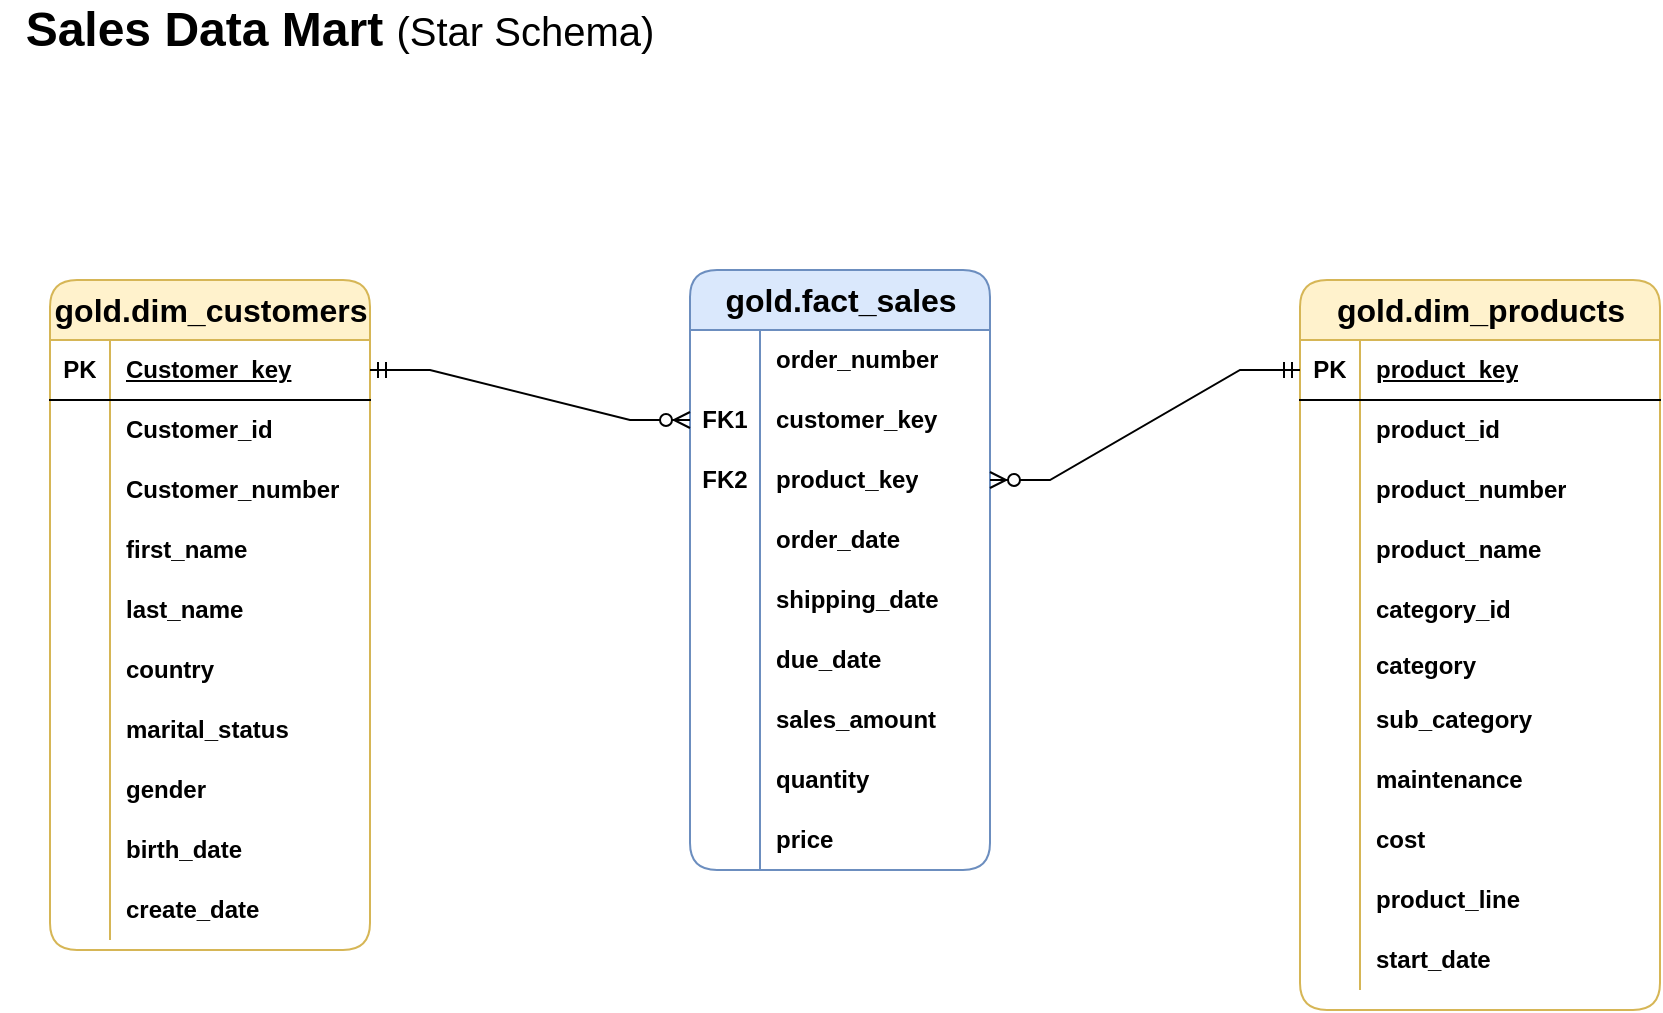 <mxfile version="26.0.9">
  <diagram name="Page-1" id="AMkxJpJqINVO6bU4SZgi">
    <mxGraphModel dx="909" dy="692" grid="1" gridSize="5" guides="1" tooltips="1" connect="1" arrows="1" fold="1" page="1" pageScale="1" pageWidth="850" pageHeight="1100" math="0" shadow="0">
      <root>
        <mxCell id="0" />
        <mxCell id="1" parent="0" />
        <mxCell id="A4PqpP1byfwY6GhaETvk-1" value="&lt;font style=&quot;&quot;&gt;&lt;b style=&quot;font-size: 24px;&quot;&gt;Sales Data Mart &lt;/b&gt;&lt;font style=&quot;font-size: 20px;&quot;&gt;(Star Schema)&lt;/font&gt;&lt;/font&gt;" style="text;html=1;align=center;verticalAlign=middle;whiteSpace=wrap;rounded=0;" vertex="1" parent="1">
          <mxGeometry x="20" y="40" width="340" height="30" as="geometry" />
        </mxCell>
        <mxCell id="A4PqpP1byfwY6GhaETvk-2" value="gold.dim_customers" style="shape=table;startSize=30;container=1;collapsible=1;childLayout=tableLayout;fixedRows=1;rowLines=0;fontStyle=1;align=center;resizeLast=1;html=1;rounded=1;fillColor=#fff2cc;strokeColor=#d6b656;fontSize=16;" vertex="1" parent="1">
          <mxGeometry x="45" y="180" width="160" height="335" as="geometry" />
        </mxCell>
        <mxCell id="A4PqpP1byfwY6GhaETvk-3" value="" style="shape=tableRow;horizontal=0;startSize=0;swimlaneHead=0;swimlaneBody=0;fillColor=none;collapsible=0;dropTarget=0;points=[[0,0.5],[1,0.5]];portConstraint=eastwest;top=0;left=0;right=0;bottom=1;fontStyle=1" vertex="1" parent="A4PqpP1byfwY6GhaETvk-2">
          <mxGeometry y="30" width="160" height="30" as="geometry" />
        </mxCell>
        <mxCell id="A4PqpP1byfwY6GhaETvk-4" value="PK" style="shape=partialRectangle;connectable=0;fillColor=none;top=0;left=0;bottom=0;right=0;fontStyle=1;overflow=hidden;whiteSpace=wrap;html=1;" vertex="1" parent="A4PqpP1byfwY6GhaETvk-3">
          <mxGeometry width="30" height="30" as="geometry">
            <mxRectangle width="30" height="30" as="alternateBounds" />
          </mxGeometry>
        </mxCell>
        <mxCell id="A4PqpP1byfwY6GhaETvk-5" value="Customer_key" style="shape=partialRectangle;connectable=0;fillColor=none;top=0;left=0;bottom=0;right=0;align=left;spacingLeft=6;fontStyle=5;overflow=hidden;whiteSpace=wrap;html=1;" vertex="1" parent="A4PqpP1byfwY6GhaETvk-3">
          <mxGeometry x="30" width="130" height="30" as="geometry">
            <mxRectangle width="130" height="30" as="alternateBounds" />
          </mxGeometry>
        </mxCell>
        <mxCell id="A4PqpP1byfwY6GhaETvk-6" value="" style="shape=tableRow;horizontal=0;startSize=0;swimlaneHead=0;swimlaneBody=0;fillColor=none;collapsible=0;dropTarget=0;points=[[0,0.5],[1,0.5]];portConstraint=eastwest;top=0;left=0;right=0;bottom=0;fontStyle=1" vertex="1" parent="A4PqpP1byfwY6GhaETvk-2">
          <mxGeometry y="60" width="160" height="30" as="geometry" />
        </mxCell>
        <mxCell id="A4PqpP1byfwY6GhaETvk-7" value="" style="shape=partialRectangle;connectable=0;fillColor=none;top=0;left=0;bottom=0;right=0;editable=1;overflow=hidden;whiteSpace=wrap;html=1;fontStyle=1" vertex="1" parent="A4PqpP1byfwY6GhaETvk-6">
          <mxGeometry width="30" height="30" as="geometry">
            <mxRectangle width="30" height="30" as="alternateBounds" />
          </mxGeometry>
        </mxCell>
        <mxCell id="A4PqpP1byfwY6GhaETvk-8" value="Customer_id" style="shape=partialRectangle;connectable=0;fillColor=none;top=0;left=0;bottom=0;right=0;align=left;spacingLeft=6;overflow=hidden;whiteSpace=wrap;html=1;fontStyle=1" vertex="1" parent="A4PqpP1byfwY6GhaETvk-6">
          <mxGeometry x="30" width="130" height="30" as="geometry">
            <mxRectangle width="130" height="30" as="alternateBounds" />
          </mxGeometry>
        </mxCell>
        <mxCell id="A4PqpP1byfwY6GhaETvk-9" value="" style="shape=tableRow;horizontal=0;startSize=0;swimlaneHead=0;swimlaneBody=0;fillColor=none;collapsible=0;dropTarget=0;points=[[0,0.5],[1,0.5]];portConstraint=eastwest;top=0;left=0;right=0;bottom=0;fontStyle=1" vertex="1" parent="A4PqpP1byfwY6GhaETvk-2">
          <mxGeometry y="90" width="160" height="30" as="geometry" />
        </mxCell>
        <mxCell id="A4PqpP1byfwY6GhaETvk-10" value="" style="shape=partialRectangle;connectable=0;fillColor=none;top=0;left=0;bottom=0;right=0;editable=1;overflow=hidden;whiteSpace=wrap;html=1;fontStyle=1" vertex="1" parent="A4PqpP1byfwY6GhaETvk-9">
          <mxGeometry width="30" height="30" as="geometry">
            <mxRectangle width="30" height="30" as="alternateBounds" />
          </mxGeometry>
        </mxCell>
        <mxCell id="A4PqpP1byfwY6GhaETvk-11" value="Customer_number" style="shape=partialRectangle;connectable=0;fillColor=none;top=0;left=0;bottom=0;right=0;align=left;spacingLeft=6;overflow=hidden;whiteSpace=wrap;html=1;fontStyle=1" vertex="1" parent="A4PqpP1byfwY6GhaETvk-9">
          <mxGeometry x="30" width="130" height="30" as="geometry">
            <mxRectangle width="130" height="30" as="alternateBounds" />
          </mxGeometry>
        </mxCell>
        <mxCell id="A4PqpP1byfwY6GhaETvk-12" value="" style="shape=tableRow;horizontal=0;startSize=0;swimlaneHead=0;swimlaneBody=0;fillColor=none;collapsible=0;dropTarget=0;points=[[0,0.5],[1,0.5]];portConstraint=eastwest;top=0;left=0;right=0;bottom=0;fontStyle=1" vertex="1" parent="A4PqpP1byfwY6GhaETvk-2">
          <mxGeometry y="120" width="160" height="30" as="geometry" />
        </mxCell>
        <mxCell id="A4PqpP1byfwY6GhaETvk-13" value="" style="shape=partialRectangle;connectable=0;fillColor=none;top=0;left=0;bottom=0;right=0;editable=1;overflow=hidden;whiteSpace=wrap;html=1;fontStyle=1" vertex="1" parent="A4PqpP1byfwY6GhaETvk-12">
          <mxGeometry width="30" height="30" as="geometry">
            <mxRectangle width="30" height="30" as="alternateBounds" />
          </mxGeometry>
        </mxCell>
        <mxCell id="A4PqpP1byfwY6GhaETvk-14" value="first_name" style="shape=partialRectangle;connectable=0;fillColor=none;top=0;left=0;bottom=0;right=0;align=left;spacingLeft=6;overflow=hidden;whiteSpace=wrap;html=1;fontStyle=1" vertex="1" parent="A4PqpP1byfwY6GhaETvk-12">
          <mxGeometry x="30" width="130" height="30" as="geometry">
            <mxRectangle width="130" height="30" as="alternateBounds" />
          </mxGeometry>
        </mxCell>
        <mxCell id="A4PqpP1byfwY6GhaETvk-37" value="" style="shape=tableRow;horizontal=0;startSize=0;swimlaneHead=0;swimlaneBody=0;fillColor=none;collapsible=0;dropTarget=0;points=[[0,0.5],[1,0.5]];portConstraint=eastwest;top=0;left=0;right=0;bottom=0;fontStyle=1" vertex="1" parent="A4PqpP1byfwY6GhaETvk-2">
          <mxGeometry y="150" width="160" height="30" as="geometry" />
        </mxCell>
        <mxCell id="A4PqpP1byfwY6GhaETvk-38" value="" style="shape=partialRectangle;connectable=0;fillColor=none;top=0;left=0;bottom=0;right=0;editable=1;overflow=hidden;whiteSpace=wrap;html=1;fontStyle=1" vertex="1" parent="A4PqpP1byfwY6GhaETvk-37">
          <mxGeometry width="30" height="30" as="geometry">
            <mxRectangle width="30" height="30" as="alternateBounds" />
          </mxGeometry>
        </mxCell>
        <mxCell id="A4PqpP1byfwY6GhaETvk-39" value="last_name" style="shape=partialRectangle;connectable=0;fillColor=none;top=0;left=0;bottom=0;right=0;align=left;spacingLeft=6;overflow=hidden;whiteSpace=wrap;html=1;fontStyle=1" vertex="1" parent="A4PqpP1byfwY6GhaETvk-37">
          <mxGeometry x="30" width="130" height="30" as="geometry">
            <mxRectangle width="130" height="30" as="alternateBounds" />
          </mxGeometry>
        </mxCell>
        <mxCell id="A4PqpP1byfwY6GhaETvk-40" value="" style="shape=tableRow;horizontal=0;startSize=0;swimlaneHead=0;swimlaneBody=0;fillColor=none;collapsible=0;dropTarget=0;points=[[0,0.5],[1,0.5]];portConstraint=eastwest;top=0;left=0;right=0;bottom=0;fontStyle=1" vertex="1" parent="A4PqpP1byfwY6GhaETvk-2">
          <mxGeometry y="180" width="160" height="30" as="geometry" />
        </mxCell>
        <mxCell id="A4PqpP1byfwY6GhaETvk-41" value="" style="shape=partialRectangle;connectable=0;fillColor=none;top=0;left=0;bottom=0;right=0;editable=1;overflow=hidden;whiteSpace=wrap;html=1;fontStyle=1" vertex="1" parent="A4PqpP1byfwY6GhaETvk-40">
          <mxGeometry width="30" height="30" as="geometry">
            <mxRectangle width="30" height="30" as="alternateBounds" />
          </mxGeometry>
        </mxCell>
        <mxCell id="A4PqpP1byfwY6GhaETvk-42" value="country" style="shape=partialRectangle;connectable=0;fillColor=none;top=0;left=0;bottom=0;right=0;align=left;spacingLeft=6;overflow=hidden;whiteSpace=wrap;html=1;fontStyle=1" vertex="1" parent="A4PqpP1byfwY6GhaETvk-40">
          <mxGeometry x="30" width="130" height="30" as="geometry">
            <mxRectangle width="130" height="30" as="alternateBounds" />
          </mxGeometry>
        </mxCell>
        <mxCell id="A4PqpP1byfwY6GhaETvk-43" value="" style="shape=tableRow;horizontal=0;startSize=0;swimlaneHead=0;swimlaneBody=0;fillColor=none;collapsible=0;dropTarget=0;points=[[0,0.5],[1,0.5]];portConstraint=eastwest;top=0;left=0;right=0;bottom=0;fontStyle=1" vertex="1" parent="A4PqpP1byfwY6GhaETvk-2">
          <mxGeometry y="210" width="160" height="30" as="geometry" />
        </mxCell>
        <mxCell id="A4PqpP1byfwY6GhaETvk-44" value="" style="shape=partialRectangle;connectable=0;fillColor=none;top=0;left=0;bottom=0;right=0;editable=1;overflow=hidden;whiteSpace=wrap;html=1;fontStyle=1" vertex="1" parent="A4PqpP1byfwY6GhaETvk-43">
          <mxGeometry width="30" height="30" as="geometry">
            <mxRectangle width="30" height="30" as="alternateBounds" />
          </mxGeometry>
        </mxCell>
        <mxCell id="A4PqpP1byfwY6GhaETvk-45" value="marital_status" style="shape=partialRectangle;connectable=0;fillColor=none;top=0;left=0;bottom=0;right=0;align=left;spacingLeft=6;overflow=hidden;whiteSpace=wrap;html=1;fontStyle=1" vertex="1" parent="A4PqpP1byfwY6GhaETvk-43">
          <mxGeometry x="30" width="130" height="30" as="geometry">
            <mxRectangle width="130" height="30" as="alternateBounds" />
          </mxGeometry>
        </mxCell>
        <mxCell id="A4PqpP1byfwY6GhaETvk-55" value="" style="shape=tableRow;horizontal=0;startSize=0;swimlaneHead=0;swimlaneBody=0;fillColor=none;collapsible=0;dropTarget=0;points=[[0,0.5],[1,0.5]];portConstraint=eastwest;top=0;left=0;right=0;bottom=0;fontStyle=1" vertex="1" parent="A4PqpP1byfwY6GhaETvk-2">
          <mxGeometry y="240" width="160" height="30" as="geometry" />
        </mxCell>
        <mxCell id="A4PqpP1byfwY6GhaETvk-56" value="" style="shape=partialRectangle;connectable=0;fillColor=none;top=0;left=0;bottom=0;right=0;editable=1;overflow=hidden;whiteSpace=wrap;html=1;fontStyle=1" vertex="1" parent="A4PqpP1byfwY6GhaETvk-55">
          <mxGeometry width="30" height="30" as="geometry">
            <mxRectangle width="30" height="30" as="alternateBounds" />
          </mxGeometry>
        </mxCell>
        <mxCell id="A4PqpP1byfwY6GhaETvk-57" value="gender" style="shape=partialRectangle;connectable=0;fillColor=none;top=0;left=0;bottom=0;right=0;align=left;spacingLeft=6;overflow=hidden;whiteSpace=wrap;html=1;fontStyle=1" vertex="1" parent="A4PqpP1byfwY6GhaETvk-55">
          <mxGeometry x="30" width="130" height="30" as="geometry">
            <mxRectangle width="130" height="30" as="alternateBounds" />
          </mxGeometry>
        </mxCell>
        <mxCell id="A4PqpP1byfwY6GhaETvk-46" value="" style="shape=tableRow;horizontal=0;startSize=0;swimlaneHead=0;swimlaneBody=0;fillColor=none;collapsible=0;dropTarget=0;points=[[0,0.5],[1,0.5]];portConstraint=eastwest;top=0;left=0;right=0;bottom=0;fontStyle=1" vertex="1" parent="A4PqpP1byfwY6GhaETvk-2">
          <mxGeometry y="270" width="160" height="30" as="geometry" />
        </mxCell>
        <mxCell id="A4PqpP1byfwY6GhaETvk-47" value="" style="shape=partialRectangle;connectable=0;fillColor=none;top=0;left=0;bottom=0;right=0;editable=1;overflow=hidden;whiteSpace=wrap;html=1;fontStyle=1" vertex="1" parent="A4PqpP1byfwY6GhaETvk-46">
          <mxGeometry width="30" height="30" as="geometry">
            <mxRectangle width="30" height="30" as="alternateBounds" />
          </mxGeometry>
        </mxCell>
        <mxCell id="A4PqpP1byfwY6GhaETvk-48" value="birth_date" style="shape=partialRectangle;connectable=0;fillColor=none;top=0;left=0;bottom=0;right=0;align=left;spacingLeft=6;overflow=hidden;whiteSpace=wrap;html=1;fontStyle=1" vertex="1" parent="A4PqpP1byfwY6GhaETvk-46">
          <mxGeometry x="30" width="130" height="30" as="geometry">
            <mxRectangle width="130" height="30" as="alternateBounds" />
          </mxGeometry>
        </mxCell>
        <mxCell id="A4PqpP1byfwY6GhaETvk-49" value="" style="shape=tableRow;horizontal=0;startSize=0;swimlaneHead=0;swimlaneBody=0;fillColor=none;collapsible=0;dropTarget=0;points=[[0,0.5],[1,0.5]];portConstraint=eastwest;top=0;left=0;right=0;bottom=0;fontStyle=1" vertex="1" parent="A4PqpP1byfwY6GhaETvk-2">
          <mxGeometry y="300" width="160" height="30" as="geometry" />
        </mxCell>
        <mxCell id="A4PqpP1byfwY6GhaETvk-50" value="" style="shape=partialRectangle;connectable=0;fillColor=none;top=0;left=0;bottom=0;right=0;editable=1;overflow=hidden;whiteSpace=wrap;html=1;fontStyle=1" vertex="1" parent="A4PqpP1byfwY6GhaETvk-49">
          <mxGeometry width="30" height="30" as="geometry">
            <mxRectangle width="30" height="30" as="alternateBounds" />
          </mxGeometry>
        </mxCell>
        <mxCell id="A4PqpP1byfwY6GhaETvk-51" value="create_date" style="shape=partialRectangle;connectable=0;fillColor=none;top=0;left=0;bottom=0;right=0;align=left;spacingLeft=6;overflow=hidden;whiteSpace=wrap;html=1;fontStyle=1" vertex="1" parent="A4PqpP1byfwY6GhaETvk-49">
          <mxGeometry x="30" width="130" height="30" as="geometry">
            <mxRectangle width="130" height="30" as="alternateBounds" />
          </mxGeometry>
        </mxCell>
        <mxCell id="A4PqpP1byfwY6GhaETvk-58" value="gold.dim_products" style="shape=table;startSize=30;container=1;collapsible=1;childLayout=tableLayout;fixedRows=1;rowLines=0;fontStyle=1;align=center;resizeLast=1;html=1;rounded=1;fillColor=#fff2cc;strokeColor=#d6b656;fontSize=16;" vertex="1" parent="1">
          <mxGeometry x="670" y="180" width="180" height="365" as="geometry" />
        </mxCell>
        <mxCell id="A4PqpP1byfwY6GhaETvk-59" value="" style="shape=tableRow;horizontal=0;startSize=0;swimlaneHead=0;swimlaneBody=0;fillColor=none;collapsible=0;dropTarget=0;points=[[0,0.5],[1,0.5]];portConstraint=eastwest;top=0;left=0;right=0;bottom=1;fontStyle=1" vertex="1" parent="A4PqpP1byfwY6GhaETvk-58">
          <mxGeometry y="30" width="180" height="30" as="geometry" />
        </mxCell>
        <mxCell id="A4PqpP1byfwY6GhaETvk-60" value="PK" style="shape=partialRectangle;connectable=0;fillColor=none;top=0;left=0;bottom=0;right=0;fontStyle=1;overflow=hidden;whiteSpace=wrap;html=1;" vertex="1" parent="A4PqpP1byfwY6GhaETvk-59">
          <mxGeometry width="30" height="30" as="geometry">
            <mxRectangle width="30" height="30" as="alternateBounds" />
          </mxGeometry>
        </mxCell>
        <mxCell id="A4PqpP1byfwY6GhaETvk-61" value="product_key" style="shape=partialRectangle;connectable=0;fillColor=none;top=0;left=0;bottom=0;right=0;align=left;spacingLeft=6;fontStyle=5;overflow=hidden;whiteSpace=wrap;html=1;" vertex="1" parent="A4PqpP1byfwY6GhaETvk-59">
          <mxGeometry x="30" width="150" height="30" as="geometry">
            <mxRectangle width="150" height="30" as="alternateBounds" />
          </mxGeometry>
        </mxCell>
        <mxCell id="A4PqpP1byfwY6GhaETvk-62" value="" style="shape=tableRow;horizontal=0;startSize=0;swimlaneHead=0;swimlaneBody=0;fillColor=none;collapsible=0;dropTarget=0;points=[[0,0.5],[1,0.5]];portConstraint=eastwest;top=0;left=0;right=0;bottom=0;fontStyle=1" vertex="1" parent="A4PqpP1byfwY6GhaETvk-58">
          <mxGeometry y="60" width="180" height="30" as="geometry" />
        </mxCell>
        <mxCell id="A4PqpP1byfwY6GhaETvk-63" value="" style="shape=partialRectangle;connectable=0;fillColor=none;top=0;left=0;bottom=0;right=0;editable=1;overflow=hidden;whiteSpace=wrap;html=1;fontStyle=1" vertex="1" parent="A4PqpP1byfwY6GhaETvk-62">
          <mxGeometry width="30" height="30" as="geometry">
            <mxRectangle width="30" height="30" as="alternateBounds" />
          </mxGeometry>
        </mxCell>
        <mxCell id="A4PqpP1byfwY6GhaETvk-64" value="product_id" style="shape=partialRectangle;connectable=0;fillColor=none;top=0;left=0;bottom=0;right=0;align=left;spacingLeft=6;overflow=hidden;whiteSpace=wrap;html=1;fontStyle=1" vertex="1" parent="A4PqpP1byfwY6GhaETvk-62">
          <mxGeometry x="30" width="150" height="30" as="geometry">
            <mxRectangle width="150" height="30" as="alternateBounds" />
          </mxGeometry>
        </mxCell>
        <mxCell id="A4PqpP1byfwY6GhaETvk-65" value="" style="shape=tableRow;horizontal=0;startSize=0;swimlaneHead=0;swimlaneBody=0;fillColor=none;collapsible=0;dropTarget=0;points=[[0,0.5],[1,0.5]];portConstraint=eastwest;top=0;left=0;right=0;bottom=0;fontStyle=1" vertex="1" parent="A4PqpP1byfwY6GhaETvk-58">
          <mxGeometry y="90" width="180" height="30" as="geometry" />
        </mxCell>
        <mxCell id="A4PqpP1byfwY6GhaETvk-66" value="" style="shape=partialRectangle;connectable=0;fillColor=none;top=0;left=0;bottom=0;right=0;editable=1;overflow=hidden;whiteSpace=wrap;html=1;fontStyle=1" vertex="1" parent="A4PqpP1byfwY6GhaETvk-65">
          <mxGeometry width="30" height="30" as="geometry">
            <mxRectangle width="30" height="30" as="alternateBounds" />
          </mxGeometry>
        </mxCell>
        <mxCell id="A4PqpP1byfwY6GhaETvk-67" value="product_number" style="shape=partialRectangle;connectable=0;fillColor=none;top=0;left=0;bottom=0;right=0;align=left;spacingLeft=6;overflow=hidden;whiteSpace=wrap;html=1;fontStyle=1" vertex="1" parent="A4PqpP1byfwY6GhaETvk-65">
          <mxGeometry x="30" width="150" height="30" as="geometry">
            <mxRectangle width="150" height="30" as="alternateBounds" />
          </mxGeometry>
        </mxCell>
        <mxCell id="A4PqpP1byfwY6GhaETvk-68" value="" style="shape=tableRow;horizontal=0;startSize=0;swimlaneHead=0;swimlaneBody=0;fillColor=none;collapsible=0;dropTarget=0;points=[[0,0.5],[1,0.5]];portConstraint=eastwest;top=0;left=0;right=0;bottom=0;fontStyle=1" vertex="1" parent="A4PqpP1byfwY6GhaETvk-58">
          <mxGeometry y="120" width="180" height="30" as="geometry" />
        </mxCell>
        <mxCell id="A4PqpP1byfwY6GhaETvk-69" value="" style="shape=partialRectangle;connectable=0;fillColor=none;top=0;left=0;bottom=0;right=0;editable=1;overflow=hidden;whiteSpace=wrap;html=1;fontStyle=1" vertex="1" parent="A4PqpP1byfwY6GhaETvk-68">
          <mxGeometry width="30" height="30" as="geometry">
            <mxRectangle width="30" height="30" as="alternateBounds" />
          </mxGeometry>
        </mxCell>
        <mxCell id="A4PqpP1byfwY6GhaETvk-70" value="product_name" style="shape=partialRectangle;connectable=0;fillColor=none;top=0;left=0;bottom=0;right=0;align=left;spacingLeft=6;overflow=hidden;whiteSpace=wrap;html=1;fontStyle=1" vertex="1" parent="A4PqpP1byfwY6GhaETvk-68">
          <mxGeometry x="30" width="150" height="30" as="geometry">
            <mxRectangle width="150" height="30" as="alternateBounds" />
          </mxGeometry>
        </mxCell>
        <mxCell id="A4PqpP1byfwY6GhaETvk-71" value="" style="shape=tableRow;horizontal=0;startSize=0;swimlaneHead=0;swimlaneBody=0;fillColor=none;collapsible=0;dropTarget=0;points=[[0,0.5],[1,0.5]];portConstraint=eastwest;top=0;left=0;right=0;bottom=0;fontStyle=1" vertex="1" parent="A4PqpP1byfwY6GhaETvk-58">
          <mxGeometry y="150" width="180" height="30" as="geometry" />
        </mxCell>
        <mxCell id="A4PqpP1byfwY6GhaETvk-72" value="" style="shape=partialRectangle;connectable=0;fillColor=none;top=0;left=0;bottom=0;right=0;editable=1;overflow=hidden;whiteSpace=wrap;html=1;fontStyle=1" vertex="1" parent="A4PqpP1byfwY6GhaETvk-71">
          <mxGeometry width="30" height="30" as="geometry">
            <mxRectangle width="30" height="30" as="alternateBounds" />
          </mxGeometry>
        </mxCell>
        <mxCell id="A4PqpP1byfwY6GhaETvk-73" value="category_id" style="shape=partialRectangle;connectable=0;fillColor=none;top=0;left=0;bottom=0;right=0;align=left;spacingLeft=6;overflow=hidden;whiteSpace=wrap;html=1;fontStyle=1" vertex="1" parent="A4PqpP1byfwY6GhaETvk-71">
          <mxGeometry x="30" width="150" height="30" as="geometry">
            <mxRectangle width="150" height="30" as="alternateBounds" />
          </mxGeometry>
        </mxCell>
        <mxCell id="A4PqpP1byfwY6GhaETvk-74" value="" style="shape=tableRow;horizontal=0;startSize=0;swimlaneHead=0;swimlaneBody=0;fillColor=none;collapsible=0;dropTarget=0;points=[[0,0.5],[1,0.5]];portConstraint=eastwest;top=0;left=0;right=0;bottom=0;fontStyle=1" vertex="1" parent="A4PqpP1byfwY6GhaETvk-58">
          <mxGeometry y="180" width="180" height="25" as="geometry" />
        </mxCell>
        <mxCell id="A4PqpP1byfwY6GhaETvk-75" value="" style="shape=partialRectangle;connectable=0;fillColor=none;top=0;left=0;bottom=0;right=0;editable=1;overflow=hidden;whiteSpace=wrap;html=1;fontStyle=1" vertex="1" parent="A4PqpP1byfwY6GhaETvk-74">
          <mxGeometry width="30" height="25" as="geometry">
            <mxRectangle width="30" height="25" as="alternateBounds" />
          </mxGeometry>
        </mxCell>
        <mxCell id="A4PqpP1byfwY6GhaETvk-76" value="category" style="shape=partialRectangle;connectable=0;fillColor=none;top=0;left=0;bottom=0;right=0;align=left;spacingLeft=6;overflow=hidden;whiteSpace=wrap;html=1;fontStyle=1" vertex="1" parent="A4PqpP1byfwY6GhaETvk-74">
          <mxGeometry x="30" width="150" height="25" as="geometry">
            <mxRectangle width="150" height="25" as="alternateBounds" />
          </mxGeometry>
        </mxCell>
        <mxCell id="A4PqpP1byfwY6GhaETvk-77" value="" style="shape=tableRow;horizontal=0;startSize=0;swimlaneHead=0;swimlaneBody=0;fillColor=none;collapsible=0;dropTarget=0;points=[[0,0.5],[1,0.5]];portConstraint=eastwest;top=0;left=0;right=0;bottom=0;fontStyle=1" vertex="1" parent="A4PqpP1byfwY6GhaETvk-58">
          <mxGeometry y="205" width="180" height="30" as="geometry" />
        </mxCell>
        <mxCell id="A4PqpP1byfwY6GhaETvk-78" value="" style="shape=partialRectangle;connectable=0;fillColor=none;top=0;left=0;bottom=0;right=0;editable=1;overflow=hidden;whiteSpace=wrap;html=1;fontStyle=1" vertex="1" parent="A4PqpP1byfwY6GhaETvk-77">
          <mxGeometry width="30" height="30" as="geometry">
            <mxRectangle width="30" height="30" as="alternateBounds" />
          </mxGeometry>
        </mxCell>
        <mxCell id="A4PqpP1byfwY6GhaETvk-79" value="sub_category" style="shape=partialRectangle;connectable=0;fillColor=none;top=0;left=0;bottom=0;right=0;align=left;spacingLeft=6;overflow=hidden;whiteSpace=wrap;html=1;fontStyle=1" vertex="1" parent="A4PqpP1byfwY6GhaETvk-77">
          <mxGeometry x="30" width="150" height="30" as="geometry">
            <mxRectangle width="150" height="30" as="alternateBounds" />
          </mxGeometry>
        </mxCell>
        <mxCell id="A4PqpP1byfwY6GhaETvk-80" value="" style="shape=tableRow;horizontal=0;startSize=0;swimlaneHead=0;swimlaneBody=0;fillColor=none;collapsible=0;dropTarget=0;points=[[0,0.5],[1,0.5]];portConstraint=eastwest;top=0;left=0;right=0;bottom=0;fontStyle=1" vertex="1" parent="A4PqpP1byfwY6GhaETvk-58">
          <mxGeometry y="235" width="180" height="30" as="geometry" />
        </mxCell>
        <mxCell id="A4PqpP1byfwY6GhaETvk-81" value="" style="shape=partialRectangle;connectable=0;fillColor=none;top=0;left=0;bottom=0;right=0;editable=1;overflow=hidden;whiteSpace=wrap;html=1;fontStyle=1" vertex="1" parent="A4PqpP1byfwY6GhaETvk-80">
          <mxGeometry width="30" height="30" as="geometry">
            <mxRectangle width="30" height="30" as="alternateBounds" />
          </mxGeometry>
        </mxCell>
        <mxCell id="A4PqpP1byfwY6GhaETvk-82" value="maintenance" style="shape=partialRectangle;connectable=0;fillColor=none;top=0;left=0;bottom=0;right=0;align=left;spacingLeft=6;overflow=hidden;whiteSpace=wrap;html=1;fontStyle=1" vertex="1" parent="A4PqpP1byfwY6GhaETvk-80">
          <mxGeometry x="30" width="150" height="30" as="geometry">
            <mxRectangle width="150" height="30" as="alternateBounds" />
          </mxGeometry>
        </mxCell>
        <mxCell id="A4PqpP1byfwY6GhaETvk-83" value="" style="shape=tableRow;horizontal=0;startSize=0;swimlaneHead=0;swimlaneBody=0;fillColor=none;collapsible=0;dropTarget=0;points=[[0,0.5],[1,0.5]];portConstraint=eastwest;top=0;left=0;right=0;bottom=0;fontStyle=1" vertex="1" parent="A4PqpP1byfwY6GhaETvk-58">
          <mxGeometry y="265" width="180" height="30" as="geometry" />
        </mxCell>
        <mxCell id="A4PqpP1byfwY6GhaETvk-84" value="" style="shape=partialRectangle;connectable=0;fillColor=none;top=0;left=0;bottom=0;right=0;editable=1;overflow=hidden;whiteSpace=wrap;html=1;fontStyle=1" vertex="1" parent="A4PqpP1byfwY6GhaETvk-83">
          <mxGeometry width="30" height="30" as="geometry">
            <mxRectangle width="30" height="30" as="alternateBounds" />
          </mxGeometry>
        </mxCell>
        <mxCell id="A4PqpP1byfwY6GhaETvk-85" value="cost" style="shape=partialRectangle;connectable=0;fillColor=none;top=0;left=0;bottom=0;right=0;align=left;spacingLeft=6;overflow=hidden;whiteSpace=wrap;html=1;fontStyle=1" vertex="1" parent="A4PqpP1byfwY6GhaETvk-83">
          <mxGeometry x="30" width="150" height="30" as="geometry">
            <mxRectangle width="150" height="30" as="alternateBounds" />
          </mxGeometry>
        </mxCell>
        <mxCell id="A4PqpP1byfwY6GhaETvk-86" value="" style="shape=tableRow;horizontal=0;startSize=0;swimlaneHead=0;swimlaneBody=0;fillColor=none;collapsible=0;dropTarget=0;points=[[0,0.5],[1,0.5]];portConstraint=eastwest;top=0;left=0;right=0;bottom=0;fontStyle=1" vertex="1" parent="A4PqpP1byfwY6GhaETvk-58">
          <mxGeometry y="295" width="180" height="30" as="geometry" />
        </mxCell>
        <mxCell id="A4PqpP1byfwY6GhaETvk-87" value="" style="shape=partialRectangle;connectable=0;fillColor=none;top=0;left=0;bottom=0;right=0;editable=1;overflow=hidden;whiteSpace=wrap;html=1;fontStyle=1" vertex="1" parent="A4PqpP1byfwY6GhaETvk-86">
          <mxGeometry width="30" height="30" as="geometry">
            <mxRectangle width="30" height="30" as="alternateBounds" />
          </mxGeometry>
        </mxCell>
        <mxCell id="A4PqpP1byfwY6GhaETvk-88" value="product_line" style="shape=partialRectangle;connectable=0;fillColor=none;top=0;left=0;bottom=0;right=0;align=left;spacingLeft=6;overflow=hidden;whiteSpace=wrap;html=1;fontStyle=1" vertex="1" parent="A4PqpP1byfwY6GhaETvk-86">
          <mxGeometry x="30" width="150" height="30" as="geometry">
            <mxRectangle width="150" height="30" as="alternateBounds" />
          </mxGeometry>
        </mxCell>
        <mxCell id="A4PqpP1byfwY6GhaETvk-89" value="" style="shape=tableRow;horizontal=0;startSize=0;swimlaneHead=0;swimlaneBody=0;fillColor=none;collapsible=0;dropTarget=0;points=[[0,0.5],[1,0.5]];portConstraint=eastwest;top=0;left=0;right=0;bottom=0;fontStyle=1" vertex="1" parent="A4PqpP1byfwY6GhaETvk-58">
          <mxGeometry y="325" width="180" height="30" as="geometry" />
        </mxCell>
        <mxCell id="A4PqpP1byfwY6GhaETvk-90" value="" style="shape=partialRectangle;connectable=0;fillColor=none;top=0;left=0;bottom=0;right=0;editable=1;overflow=hidden;whiteSpace=wrap;html=1;fontStyle=1" vertex="1" parent="A4PqpP1byfwY6GhaETvk-89">
          <mxGeometry width="30" height="30" as="geometry">
            <mxRectangle width="30" height="30" as="alternateBounds" />
          </mxGeometry>
        </mxCell>
        <mxCell id="A4PqpP1byfwY6GhaETvk-91" value="start_date" style="shape=partialRectangle;connectable=0;fillColor=none;top=0;left=0;bottom=0;right=0;align=left;spacingLeft=6;overflow=hidden;whiteSpace=wrap;html=1;fontStyle=1" vertex="1" parent="A4PqpP1byfwY6GhaETvk-89">
          <mxGeometry x="30" width="150" height="30" as="geometry">
            <mxRectangle width="150" height="30" as="alternateBounds" />
          </mxGeometry>
        </mxCell>
        <mxCell id="A4PqpP1byfwY6GhaETvk-92" value="gold.fact_sales" style="shape=table;startSize=30;container=1;collapsible=1;childLayout=tableLayout;fixedRows=1;rowLines=0;fontStyle=1;align=center;resizeLast=1;html=1;rounded=1;fillColor=#dae8fc;strokeColor=#6c8ebf;fontSize=16;" vertex="1" parent="1">
          <mxGeometry x="365" y="175" width="150" height="300" as="geometry" />
        </mxCell>
        <mxCell id="A4PqpP1byfwY6GhaETvk-96" value="" style="shape=tableRow;horizontal=0;startSize=0;swimlaneHead=0;swimlaneBody=0;fillColor=none;collapsible=0;dropTarget=0;points=[[0,0.5],[1,0.5]];portConstraint=eastwest;top=0;left=0;right=0;bottom=0;fontStyle=1" vertex="1" parent="A4PqpP1byfwY6GhaETvk-92">
          <mxGeometry y="30" width="150" height="30" as="geometry" />
        </mxCell>
        <mxCell id="A4PqpP1byfwY6GhaETvk-97" value="" style="shape=partialRectangle;connectable=0;fillColor=none;top=0;left=0;bottom=0;right=0;editable=1;overflow=hidden;whiteSpace=wrap;html=1;fontStyle=1" vertex="1" parent="A4PqpP1byfwY6GhaETvk-96">
          <mxGeometry width="35.0" height="30" as="geometry">
            <mxRectangle width="35.0" height="30" as="alternateBounds" />
          </mxGeometry>
        </mxCell>
        <mxCell id="A4PqpP1byfwY6GhaETvk-98" value="order_number" style="shape=partialRectangle;connectable=0;fillColor=none;top=0;left=0;bottom=0;right=0;align=left;spacingLeft=6;overflow=hidden;whiteSpace=wrap;html=1;fontStyle=1" vertex="1" parent="A4PqpP1byfwY6GhaETvk-96">
          <mxGeometry x="35.0" width="115.0" height="30" as="geometry">
            <mxRectangle width="115.0" height="30" as="alternateBounds" />
          </mxGeometry>
        </mxCell>
        <mxCell id="A4PqpP1byfwY6GhaETvk-99" value="" style="shape=tableRow;horizontal=0;startSize=0;swimlaneHead=0;swimlaneBody=0;fillColor=none;collapsible=0;dropTarget=0;points=[[0,0.5],[1,0.5]];portConstraint=eastwest;top=0;left=0;right=0;bottom=0;fontStyle=1" vertex="1" parent="A4PqpP1byfwY6GhaETvk-92">
          <mxGeometry y="60" width="150" height="30" as="geometry" />
        </mxCell>
        <mxCell id="A4PqpP1byfwY6GhaETvk-100" value="&lt;span&gt;FK1&lt;/span&gt;" style="shape=partialRectangle;connectable=0;fillColor=none;top=0;left=0;bottom=0;right=0;editable=1;overflow=hidden;whiteSpace=wrap;html=1;fontStyle=1" vertex="1" parent="A4PqpP1byfwY6GhaETvk-99">
          <mxGeometry width="35.0" height="30" as="geometry">
            <mxRectangle width="35.0" height="30" as="alternateBounds" />
          </mxGeometry>
        </mxCell>
        <mxCell id="A4PqpP1byfwY6GhaETvk-101" value="customer_key" style="shape=partialRectangle;connectable=0;fillColor=none;top=0;left=0;bottom=0;right=0;align=left;spacingLeft=6;overflow=hidden;whiteSpace=wrap;html=1;fontStyle=1" vertex="1" parent="A4PqpP1byfwY6GhaETvk-99">
          <mxGeometry x="35.0" width="115.0" height="30" as="geometry">
            <mxRectangle width="115.0" height="30" as="alternateBounds" />
          </mxGeometry>
        </mxCell>
        <mxCell id="A4PqpP1byfwY6GhaETvk-102" value="" style="shape=tableRow;horizontal=0;startSize=0;swimlaneHead=0;swimlaneBody=0;fillColor=none;collapsible=0;dropTarget=0;points=[[0,0.5],[1,0.5]];portConstraint=eastwest;top=0;left=0;right=0;bottom=0;fontStyle=1" vertex="1" parent="A4PqpP1byfwY6GhaETvk-92">
          <mxGeometry y="90" width="150" height="30" as="geometry" />
        </mxCell>
        <mxCell id="A4PqpP1byfwY6GhaETvk-103" value="&lt;span&gt;FK2&lt;/span&gt;" style="shape=partialRectangle;connectable=0;fillColor=none;top=0;left=0;bottom=0;right=0;editable=1;overflow=hidden;whiteSpace=wrap;html=1;fontStyle=1" vertex="1" parent="A4PqpP1byfwY6GhaETvk-102">
          <mxGeometry width="35.0" height="30" as="geometry">
            <mxRectangle width="35.0" height="30" as="alternateBounds" />
          </mxGeometry>
        </mxCell>
        <mxCell id="A4PqpP1byfwY6GhaETvk-104" value="product_key" style="shape=partialRectangle;connectable=0;fillColor=none;top=0;left=0;bottom=0;right=0;align=left;spacingLeft=6;overflow=hidden;whiteSpace=wrap;html=1;fontStyle=1" vertex="1" parent="A4PqpP1byfwY6GhaETvk-102">
          <mxGeometry x="35.0" width="115.0" height="30" as="geometry">
            <mxRectangle width="115.0" height="30" as="alternateBounds" />
          </mxGeometry>
        </mxCell>
        <mxCell id="A4PqpP1byfwY6GhaETvk-105" value="" style="shape=tableRow;horizontal=0;startSize=0;swimlaneHead=0;swimlaneBody=0;fillColor=none;collapsible=0;dropTarget=0;points=[[0,0.5],[1,0.5]];portConstraint=eastwest;top=0;left=0;right=0;bottom=0;fontStyle=1" vertex="1" parent="A4PqpP1byfwY6GhaETvk-92">
          <mxGeometry y="120" width="150" height="30" as="geometry" />
        </mxCell>
        <mxCell id="A4PqpP1byfwY6GhaETvk-106" value="" style="shape=partialRectangle;connectable=0;fillColor=none;top=0;left=0;bottom=0;right=0;editable=1;overflow=hidden;whiteSpace=wrap;html=1;fontStyle=1" vertex="1" parent="A4PqpP1byfwY6GhaETvk-105">
          <mxGeometry width="35.0" height="30" as="geometry">
            <mxRectangle width="35.0" height="30" as="alternateBounds" />
          </mxGeometry>
        </mxCell>
        <mxCell id="A4PqpP1byfwY6GhaETvk-107" value="order_date" style="shape=partialRectangle;connectable=0;fillColor=none;top=0;left=0;bottom=0;right=0;align=left;spacingLeft=6;overflow=hidden;whiteSpace=wrap;html=1;fontStyle=1" vertex="1" parent="A4PqpP1byfwY6GhaETvk-105">
          <mxGeometry x="35.0" width="115.0" height="30" as="geometry">
            <mxRectangle width="115.0" height="30" as="alternateBounds" />
          </mxGeometry>
        </mxCell>
        <mxCell id="A4PqpP1byfwY6GhaETvk-108" value="" style="shape=tableRow;horizontal=0;startSize=0;swimlaneHead=0;swimlaneBody=0;fillColor=none;collapsible=0;dropTarget=0;points=[[0,0.5],[1,0.5]];portConstraint=eastwest;top=0;left=0;right=0;bottom=0;fontStyle=1" vertex="1" parent="A4PqpP1byfwY6GhaETvk-92">
          <mxGeometry y="150" width="150" height="30" as="geometry" />
        </mxCell>
        <mxCell id="A4PqpP1byfwY6GhaETvk-109" value="" style="shape=partialRectangle;connectable=0;fillColor=none;top=0;left=0;bottom=0;right=0;editable=1;overflow=hidden;whiteSpace=wrap;html=1;fontStyle=1" vertex="1" parent="A4PqpP1byfwY6GhaETvk-108">
          <mxGeometry width="35.0" height="30" as="geometry">
            <mxRectangle width="35.0" height="30" as="alternateBounds" />
          </mxGeometry>
        </mxCell>
        <mxCell id="A4PqpP1byfwY6GhaETvk-110" value="shipping_date" style="shape=partialRectangle;connectable=0;fillColor=none;top=0;left=0;bottom=0;right=0;align=left;spacingLeft=6;overflow=hidden;whiteSpace=wrap;html=1;fontStyle=1" vertex="1" parent="A4PqpP1byfwY6GhaETvk-108">
          <mxGeometry x="35.0" width="115.0" height="30" as="geometry">
            <mxRectangle width="115.0" height="30" as="alternateBounds" />
          </mxGeometry>
        </mxCell>
        <mxCell id="A4PqpP1byfwY6GhaETvk-111" value="" style="shape=tableRow;horizontal=0;startSize=0;swimlaneHead=0;swimlaneBody=0;fillColor=none;collapsible=0;dropTarget=0;points=[[0,0.5],[1,0.5]];portConstraint=eastwest;top=0;left=0;right=0;bottom=0;fontStyle=1" vertex="1" parent="A4PqpP1byfwY6GhaETvk-92">
          <mxGeometry y="180" width="150" height="30" as="geometry" />
        </mxCell>
        <mxCell id="A4PqpP1byfwY6GhaETvk-112" value="" style="shape=partialRectangle;connectable=0;fillColor=none;top=0;left=0;bottom=0;right=0;editable=1;overflow=hidden;whiteSpace=wrap;html=1;fontStyle=1" vertex="1" parent="A4PqpP1byfwY6GhaETvk-111">
          <mxGeometry width="35.0" height="30" as="geometry">
            <mxRectangle width="35.0" height="30" as="alternateBounds" />
          </mxGeometry>
        </mxCell>
        <mxCell id="A4PqpP1byfwY6GhaETvk-113" value="due_date" style="shape=partialRectangle;connectable=0;fillColor=none;top=0;left=0;bottom=0;right=0;align=left;spacingLeft=6;overflow=hidden;whiteSpace=wrap;html=1;fontStyle=1" vertex="1" parent="A4PqpP1byfwY6GhaETvk-111">
          <mxGeometry x="35.0" width="115.0" height="30" as="geometry">
            <mxRectangle width="115.0" height="30" as="alternateBounds" />
          </mxGeometry>
        </mxCell>
        <mxCell id="A4PqpP1byfwY6GhaETvk-114" value="" style="shape=tableRow;horizontal=0;startSize=0;swimlaneHead=0;swimlaneBody=0;fillColor=none;collapsible=0;dropTarget=0;points=[[0,0.5],[1,0.5]];portConstraint=eastwest;top=0;left=0;right=0;bottom=0;fontStyle=1" vertex="1" parent="A4PqpP1byfwY6GhaETvk-92">
          <mxGeometry y="210" width="150" height="30" as="geometry" />
        </mxCell>
        <mxCell id="A4PqpP1byfwY6GhaETvk-115" value="" style="shape=partialRectangle;connectable=0;fillColor=none;top=0;left=0;bottom=0;right=0;editable=1;overflow=hidden;whiteSpace=wrap;html=1;fontStyle=1" vertex="1" parent="A4PqpP1byfwY6GhaETvk-114">
          <mxGeometry width="35.0" height="30" as="geometry">
            <mxRectangle width="35.0" height="30" as="alternateBounds" />
          </mxGeometry>
        </mxCell>
        <mxCell id="A4PqpP1byfwY6GhaETvk-116" value="sales_amount" style="shape=partialRectangle;connectable=0;fillColor=none;top=0;left=0;bottom=0;right=0;align=left;spacingLeft=6;overflow=hidden;whiteSpace=wrap;html=1;fontStyle=1" vertex="1" parent="A4PqpP1byfwY6GhaETvk-114">
          <mxGeometry x="35.0" width="115.0" height="30" as="geometry">
            <mxRectangle width="115.0" height="30" as="alternateBounds" />
          </mxGeometry>
        </mxCell>
        <mxCell id="A4PqpP1byfwY6GhaETvk-117" value="" style="shape=tableRow;horizontal=0;startSize=0;swimlaneHead=0;swimlaneBody=0;fillColor=none;collapsible=0;dropTarget=0;points=[[0,0.5],[1,0.5]];portConstraint=eastwest;top=0;left=0;right=0;bottom=0;fontStyle=1" vertex="1" parent="A4PqpP1byfwY6GhaETvk-92">
          <mxGeometry y="240" width="150" height="30" as="geometry" />
        </mxCell>
        <mxCell id="A4PqpP1byfwY6GhaETvk-118" value="" style="shape=partialRectangle;connectable=0;fillColor=none;top=0;left=0;bottom=0;right=0;editable=1;overflow=hidden;whiteSpace=wrap;html=1;fontStyle=1" vertex="1" parent="A4PqpP1byfwY6GhaETvk-117">
          <mxGeometry width="35.0" height="30" as="geometry">
            <mxRectangle width="35.0" height="30" as="alternateBounds" />
          </mxGeometry>
        </mxCell>
        <mxCell id="A4PqpP1byfwY6GhaETvk-119" value="quantity" style="shape=partialRectangle;connectable=0;fillColor=none;top=0;left=0;bottom=0;right=0;align=left;spacingLeft=6;overflow=hidden;whiteSpace=wrap;html=1;fontStyle=1" vertex="1" parent="A4PqpP1byfwY6GhaETvk-117">
          <mxGeometry x="35.0" width="115.0" height="30" as="geometry">
            <mxRectangle width="115.0" height="30" as="alternateBounds" />
          </mxGeometry>
        </mxCell>
        <mxCell id="A4PqpP1byfwY6GhaETvk-120" value="" style="shape=tableRow;horizontal=0;startSize=0;swimlaneHead=0;swimlaneBody=0;fillColor=none;collapsible=0;dropTarget=0;points=[[0,0.5],[1,0.5]];portConstraint=eastwest;top=0;left=0;right=0;bottom=0;fontStyle=1" vertex="1" parent="A4PqpP1byfwY6GhaETvk-92">
          <mxGeometry y="270" width="150" height="30" as="geometry" />
        </mxCell>
        <mxCell id="A4PqpP1byfwY6GhaETvk-121" value="" style="shape=partialRectangle;connectable=0;fillColor=none;top=0;left=0;bottom=0;right=0;editable=1;overflow=hidden;whiteSpace=wrap;html=1;fontStyle=1" vertex="1" parent="A4PqpP1byfwY6GhaETvk-120">
          <mxGeometry width="35.0" height="30" as="geometry">
            <mxRectangle width="35.0" height="30" as="alternateBounds" />
          </mxGeometry>
        </mxCell>
        <mxCell id="A4PqpP1byfwY6GhaETvk-122" value="price" style="shape=partialRectangle;connectable=0;fillColor=none;top=0;left=0;bottom=0;right=0;align=left;spacingLeft=6;overflow=hidden;whiteSpace=wrap;html=1;fontStyle=1" vertex="1" parent="A4PqpP1byfwY6GhaETvk-120">
          <mxGeometry x="35.0" width="115.0" height="30" as="geometry">
            <mxRectangle width="115.0" height="30" as="alternateBounds" />
          </mxGeometry>
        </mxCell>
        <mxCell id="A4PqpP1byfwY6GhaETvk-123" value="" style="edgeStyle=entityRelationEdgeStyle;fontSize=12;html=1;endArrow=ERzeroToMany;startArrow=ERmandOne;rounded=0;" edge="1" parent="1" source="A4PqpP1byfwY6GhaETvk-3" target="A4PqpP1byfwY6GhaETvk-99">
          <mxGeometry width="100" height="100" relative="1" as="geometry">
            <mxPoint x="230" y="330" as="sourcePoint" />
            <mxPoint x="330" y="230" as="targetPoint" />
            <Array as="points">
              <mxPoint x="205" y="210" />
            </Array>
          </mxGeometry>
        </mxCell>
        <mxCell id="A4PqpP1byfwY6GhaETvk-124" value="" style="edgeStyle=entityRelationEdgeStyle;fontSize=12;html=1;endArrow=ERzeroToMany;startArrow=ERmandOne;rounded=0;" edge="1" parent="1" source="A4PqpP1byfwY6GhaETvk-59" target="A4PqpP1byfwY6GhaETvk-102">
          <mxGeometry width="100" height="100" relative="1" as="geometry">
            <mxPoint x="530" y="365" as="sourcePoint" />
            <mxPoint x="630" y="265" as="targetPoint" />
          </mxGeometry>
        </mxCell>
      </root>
    </mxGraphModel>
  </diagram>
</mxfile>

